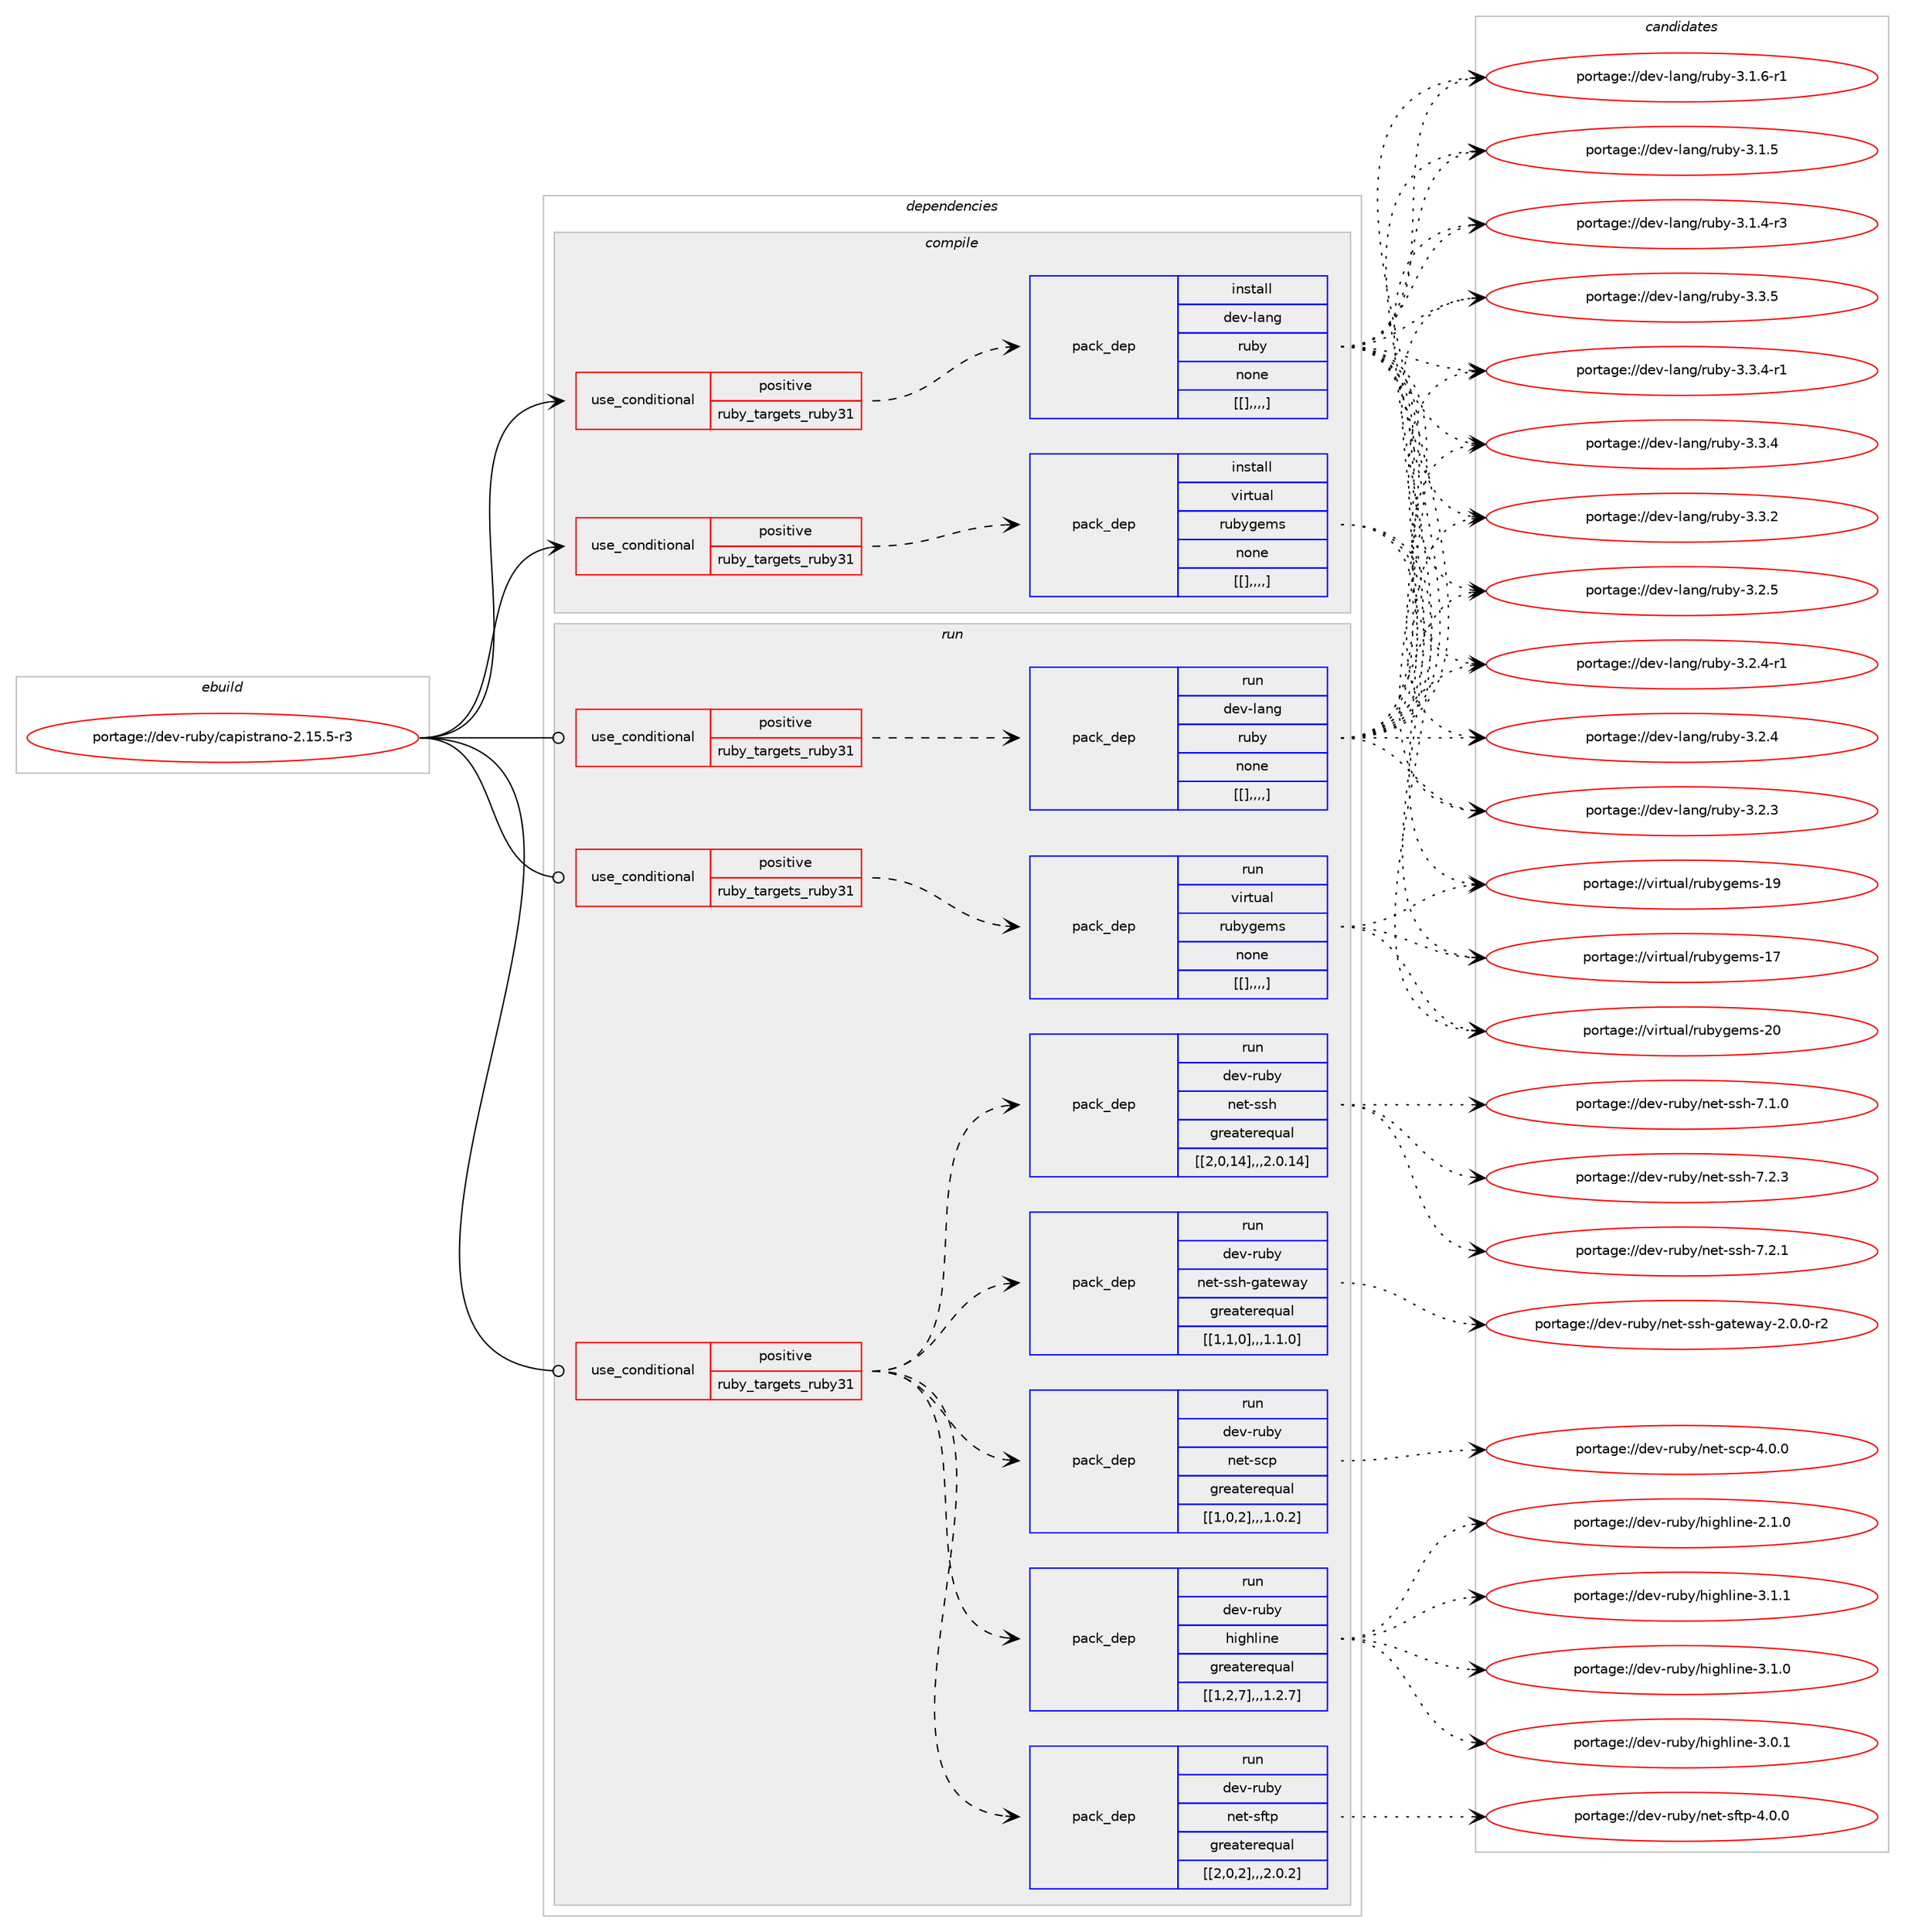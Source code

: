 digraph prolog {

# *************
# Graph options
# *************

newrank=true;
concentrate=true;
compound=true;
graph [rankdir=LR,fontname=Helvetica,fontsize=10,ranksep=1.5];#, ranksep=2.5, nodesep=0.2];
edge  [arrowhead=vee];
node  [fontname=Helvetica,fontsize=10];

# **********
# The ebuild
# **********

subgraph cluster_leftcol {
color=gray;
label=<<i>ebuild</i>>;
id [label="portage://dev-ruby/capistrano-2.15.5-r3", color=red, width=4, href="../dev-ruby/capistrano-2.15.5-r3.svg"];
}

# ****************
# The dependencies
# ****************

subgraph cluster_midcol {
color=gray;
label=<<i>dependencies</i>>;
subgraph cluster_compile {
fillcolor="#eeeeee";
style=filled;
label=<<i>compile</i>>;
subgraph cond46579 {
dependency181241 [label=<<TABLE BORDER="0" CELLBORDER="1" CELLSPACING="0" CELLPADDING="4"><TR><TD ROWSPAN="3" CELLPADDING="10">use_conditional</TD></TR><TR><TD>positive</TD></TR><TR><TD>ruby_targets_ruby31</TD></TR></TABLE>>, shape=none, color=red];
subgraph pack133378 {
dependency181242 [label=<<TABLE BORDER="0" CELLBORDER="1" CELLSPACING="0" CELLPADDING="4" WIDTH="220"><TR><TD ROWSPAN="6" CELLPADDING="30">pack_dep</TD></TR><TR><TD WIDTH="110">install</TD></TR><TR><TD>dev-lang</TD></TR><TR><TD>ruby</TD></TR><TR><TD>none</TD></TR><TR><TD>[[],,,,]</TD></TR></TABLE>>, shape=none, color=blue];
}
dependency181241:e -> dependency181242:w [weight=20,style="dashed",arrowhead="vee"];
}
id:e -> dependency181241:w [weight=20,style="solid",arrowhead="vee"];
subgraph cond46580 {
dependency181243 [label=<<TABLE BORDER="0" CELLBORDER="1" CELLSPACING="0" CELLPADDING="4"><TR><TD ROWSPAN="3" CELLPADDING="10">use_conditional</TD></TR><TR><TD>positive</TD></TR><TR><TD>ruby_targets_ruby31</TD></TR></TABLE>>, shape=none, color=red];
subgraph pack133379 {
dependency181244 [label=<<TABLE BORDER="0" CELLBORDER="1" CELLSPACING="0" CELLPADDING="4" WIDTH="220"><TR><TD ROWSPAN="6" CELLPADDING="30">pack_dep</TD></TR><TR><TD WIDTH="110">install</TD></TR><TR><TD>virtual</TD></TR><TR><TD>rubygems</TD></TR><TR><TD>none</TD></TR><TR><TD>[[],,,,]</TD></TR></TABLE>>, shape=none, color=blue];
}
dependency181243:e -> dependency181244:w [weight=20,style="dashed",arrowhead="vee"];
}
id:e -> dependency181243:w [weight=20,style="solid",arrowhead="vee"];
}
subgraph cluster_compileandrun {
fillcolor="#eeeeee";
style=filled;
label=<<i>compile and run</i>>;
}
subgraph cluster_run {
fillcolor="#eeeeee";
style=filled;
label=<<i>run</i>>;
subgraph cond46581 {
dependency181245 [label=<<TABLE BORDER="0" CELLBORDER="1" CELLSPACING="0" CELLPADDING="4"><TR><TD ROWSPAN="3" CELLPADDING="10">use_conditional</TD></TR><TR><TD>positive</TD></TR><TR><TD>ruby_targets_ruby31</TD></TR></TABLE>>, shape=none, color=red];
subgraph pack133380 {
dependency181246 [label=<<TABLE BORDER="0" CELLBORDER="1" CELLSPACING="0" CELLPADDING="4" WIDTH="220"><TR><TD ROWSPAN="6" CELLPADDING="30">pack_dep</TD></TR><TR><TD WIDTH="110">run</TD></TR><TR><TD>dev-lang</TD></TR><TR><TD>ruby</TD></TR><TR><TD>none</TD></TR><TR><TD>[[],,,,]</TD></TR></TABLE>>, shape=none, color=blue];
}
dependency181245:e -> dependency181246:w [weight=20,style="dashed",arrowhead="vee"];
}
id:e -> dependency181245:w [weight=20,style="solid",arrowhead="odot"];
subgraph cond46582 {
dependency181247 [label=<<TABLE BORDER="0" CELLBORDER="1" CELLSPACING="0" CELLPADDING="4"><TR><TD ROWSPAN="3" CELLPADDING="10">use_conditional</TD></TR><TR><TD>positive</TD></TR><TR><TD>ruby_targets_ruby31</TD></TR></TABLE>>, shape=none, color=red];
subgraph pack133381 {
dependency181248 [label=<<TABLE BORDER="0" CELLBORDER="1" CELLSPACING="0" CELLPADDING="4" WIDTH="220"><TR><TD ROWSPAN="6" CELLPADDING="30">pack_dep</TD></TR><TR><TD WIDTH="110">run</TD></TR><TR><TD>dev-ruby</TD></TR><TR><TD>net-ssh</TD></TR><TR><TD>greaterequal</TD></TR><TR><TD>[[2,0,14],,,2.0.14]</TD></TR></TABLE>>, shape=none, color=blue];
}
dependency181247:e -> dependency181248:w [weight=20,style="dashed",arrowhead="vee"];
subgraph pack133382 {
dependency181249 [label=<<TABLE BORDER="0" CELLBORDER="1" CELLSPACING="0" CELLPADDING="4" WIDTH="220"><TR><TD ROWSPAN="6" CELLPADDING="30">pack_dep</TD></TR><TR><TD WIDTH="110">run</TD></TR><TR><TD>dev-ruby</TD></TR><TR><TD>net-sftp</TD></TR><TR><TD>greaterequal</TD></TR><TR><TD>[[2,0,2],,,2.0.2]</TD></TR></TABLE>>, shape=none, color=blue];
}
dependency181247:e -> dependency181249:w [weight=20,style="dashed",arrowhead="vee"];
subgraph pack133383 {
dependency181250 [label=<<TABLE BORDER="0" CELLBORDER="1" CELLSPACING="0" CELLPADDING="4" WIDTH="220"><TR><TD ROWSPAN="6" CELLPADDING="30">pack_dep</TD></TR><TR><TD WIDTH="110">run</TD></TR><TR><TD>dev-ruby</TD></TR><TR><TD>net-scp</TD></TR><TR><TD>greaterequal</TD></TR><TR><TD>[[1,0,2],,,1.0.2]</TD></TR></TABLE>>, shape=none, color=blue];
}
dependency181247:e -> dependency181250:w [weight=20,style="dashed",arrowhead="vee"];
subgraph pack133384 {
dependency181251 [label=<<TABLE BORDER="0" CELLBORDER="1" CELLSPACING="0" CELLPADDING="4" WIDTH="220"><TR><TD ROWSPAN="6" CELLPADDING="30">pack_dep</TD></TR><TR><TD WIDTH="110">run</TD></TR><TR><TD>dev-ruby</TD></TR><TR><TD>net-ssh-gateway</TD></TR><TR><TD>greaterequal</TD></TR><TR><TD>[[1,1,0],,,1.1.0]</TD></TR></TABLE>>, shape=none, color=blue];
}
dependency181247:e -> dependency181251:w [weight=20,style="dashed",arrowhead="vee"];
subgraph pack133385 {
dependency181252 [label=<<TABLE BORDER="0" CELLBORDER="1" CELLSPACING="0" CELLPADDING="4" WIDTH="220"><TR><TD ROWSPAN="6" CELLPADDING="30">pack_dep</TD></TR><TR><TD WIDTH="110">run</TD></TR><TR><TD>dev-ruby</TD></TR><TR><TD>highline</TD></TR><TR><TD>greaterequal</TD></TR><TR><TD>[[1,2,7],,,1.2.7]</TD></TR></TABLE>>, shape=none, color=blue];
}
dependency181247:e -> dependency181252:w [weight=20,style="dashed",arrowhead="vee"];
}
id:e -> dependency181247:w [weight=20,style="solid",arrowhead="odot"];
subgraph cond46583 {
dependency181253 [label=<<TABLE BORDER="0" CELLBORDER="1" CELLSPACING="0" CELLPADDING="4"><TR><TD ROWSPAN="3" CELLPADDING="10">use_conditional</TD></TR><TR><TD>positive</TD></TR><TR><TD>ruby_targets_ruby31</TD></TR></TABLE>>, shape=none, color=red];
subgraph pack133386 {
dependency181254 [label=<<TABLE BORDER="0" CELLBORDER="1" CELLSPACING="0" CELLPADDING="4" WIDTH="220"><TR><TD ROWSPAN="6" CELLPADDING="30">pack_dep</TD></TR><TR><TD WIDTH="110">run</TD></TR><TR><TD>virtual</TD></TR><TR><TD>rubygems</TD></TR><TR><TD>none</TD></TR><TR><TD>[[],,,,]</TD></TR></TABLE>>, shape=none, color=blue];
}
dependency181253:e -> dependency181254:w [weight=20,style="dashed",arrowhead="vee"];
}
id:e -> dependency181253:w [weight=20,style="solid",arrowhead="odot"];
}
}

# **************
# The candidates
# **************

subgraph cluster_choices {
rank=same;
color=gray;
label=<<i>candidates</i>>;

subgraph choice133378 {
color=black;
nodesep=1;
choice10010111845108971101034711411798121455146514653 [label="portage://dev-lang/ruby-3.3.5", color=red, width=4,href="../dev-lang/ruby-3.3.5.svg"];
choice100101118451089711010347114117981214551465146524511449 [label="portage://dev-lang/ruby-3.3.4-r1", color=red, width=4,href="../dev-lang/ruby-3.3.4-r1.svg"];
choice10010111845108971101034711411798121455146514652 [label="portage://dev-lang/ruby-3.3.4", color=red, width=4,href="../dev-lang/ruby-3.3.4.svg"];
choice10010111845108971101034711411798121455146514650 [label="portage://dev-lang/ruby-3.3.2", color=red, width=4,href="../dev-lang/ruby-3.3.2.svg"];
choice10010111845108971101034711411798121455146504653 [label="portage://dev-lang/ruby-3.2.5", color=red, width=4,href="../dev-lang/ruby-3.2.5.svg"];
choice100101118451089711010347114117981214551465046524511449 [label="portage://dev-lang/ruby-3.2.4-r1", color=red, width=4,href="../dev-lang/ruby-3.2.4-r1.svg"];
choice10010111845108971101034711411798121455146504652 [label="portage://dev-lang/ruby-3.2.4", color=red, width=4,href="../dev-lang/ruby-3.2.4.svg"];
choice10010111845108971101034711411798121455146504651 [label="portage://dev-lang/ruby-3.2.3", color=red, width=4,href="../dev-lang/ruby-3.2.3.svg"];
choice100101118451089711010347114117981214551464946544511449 [label="portage://dev-lang/ruby-3.1.6-r1", color=red, width=4,href="../dev-lang/ruby-3.1.6-r1.svg"];
choice10010111845108971101034711411798121455146494653 [label="portage://dev-lang/ruby-3.1.5", color=red, width=4,href="../dev-lang/ruby-3.1.5.svg"];
choice100101118451089711010347114117981214551464946524511451 [label="portage://dev-lang/ruby-3.1.4-r3", color=red, width=4,href="../dev-lang/ruby-3.1.4-r3.svg"];
dependency181242:e -> choice10010111845108971101034711411798121455146514653:w [style=dotted,weight="100"];
dependency181242:e -> choice100101118451089711010347114117981214551465146524511449:w [style=dotted,weight="100"];
dependency181242:e -> choice10010111845108971101034711411798121455146514652:w [style=dotted,weight="100"];
dependency181242:e -> choice10010111845108971101034711411798121455146514650:w [style=dotted,weight="100"];
dependency181242:e -> choice10010111845108971101034711411798121455146504653:w [style=dotted,weight="100"];
dependency181242:e -> choice100101118451089711010347114117981214551465046524511449:w [style=dotted,weight="100"];
dependency181242:e -> choice10010111845108971101034711411798121455146504652:w [style=dotted,weight="100"];
dependency181242:e -> choice10010111845108971101034711411798121455146504651:w [style=dotted,weight="100"];
dependency181242:e -> choice100101118451089711010347114117981214551464946544511449:w [style=dotted,weight="100"];
dependency181242:e -> choice10010111845108971101034711411798121455146494653:w [style=dotted,weight="100"];
dependency181242:e -> choice100101118451089711010347114117981214551464946524511451:w [style=dotted,weight="100"];
}
subgraph choice133379 {
color=black;
nodesep=1;
choice118105114116117971084711411798121103101109115455048 [label="portage://virtual/rubygems-20", color=red, width=4,href="../virtual/rubygems-20.svg"];
choice118105114116117971084711411798121103101109115454957 [label="portage://virtual/rubygems-19", color=red, width=4,href="../virtual/rubygems-19.svg"];
choice118105114116117971084711411798121103101109115454955 [label="portage://virtual/rubygems-17", color=red, width=4,href="../virtual/rubygems-17.svg"];
dependency181244:e -> choice118105114116117971084711411798121103101109115455048:w [style=dotted,weight="100"];
dependency181244:e -> choice118105114116117971084711411798121103101109115454957:w [style=dotted,weight="100"];
dependency181244:e -> choice118105114116117971084711411798121103101109115454955:w [style=dotted,weight="100"];
}
subgraph choice133380 {
color=black;
nodesep=1;
choice10010111845108971101034711411798121455146514653 [label="portage://dev-lang/ruby-3.3.5", color=red, width=4,href="../dev-lang/ruby-3.3.5.svg"];
choice100101118451089711010347114117981214551465146524511449 [label="portage://dev-lang/ruby-3.3.4-r1", color=red, width=4,href="../dev-lang/ruby-3.3.4-r1.svg"];
choice10010111845108971101034711411798121455146514652 [label="portage://dev-lang/ruby-3.3.4", color=red, width=4,href="../dev-lang/ruby-3.3.4.svg"];
choice10010111845108971101034711411798121455146514650 [label="portage://dev-lang/ruby-3.3.2", color=red, width=4,href="../dev-lang/ruby-3.3.2.svg"];
choice10010111845108971101034711411798121455146504653 [label="portage://dev-lang/ruby-3.2.5", color=red, width=4,href="../dev-lang/ruby-3.2.5.svg"];
choice100101118451089711010347114117981214551465046524511449 [label="portage://dev-lang/ruby-3.2.4-r1", color=red, width=4,href="../dev-lang/ruby-3.2.4-r1.svg"];
choice10010111845108971101034711411798121455146504652 [label="portage://dev-lang/ruby-3.2.4", color=red, width=4,href="../dev-lang/ruby-3.2.4.svg"];
choice10010111845108971101034711411798121455146504651 [label="portage://dev-lang/ruby-3.2.3", color=red, width=4,href="../dev-lang/ruby-3.2.3.svg"];
choice100101118451089711010347114117981214551464946544511449 [label="portage://dev-lang/ruby-3.1.6-r1", color=red, width=4,href="../dev-lang/ruby-3.1.6-r1.svg"];
choice10010111845108971101034711411798121455146494653 [label="portage://dev-lang/ruby-3.1.5", color=red, width=4,href="../dev-lang/ruby-3.1.5.svg"];
choice100101118451089711010347114117981214551464946524511451 [label="portage://dev-lang/ruby-3.1.4-r3", color=red, width=4,href="../dev-lang/ruby-3.1.4-r3.svg"];
dependency181246:e -> choice10010111845108971101034711411798121455146514653:w [style=dotted,weight="100"];
dependency181246:e -> choice100101118451089711010347114117981214551465146524511449:w [style=dotted,weight="100"];
dependency181246:e -> choice10010111845108971101034711411798121455146514652:w [style=dotted,weight="100"];
dependency181246:e -> choice10010111845108971101034711411798121455146514650:w [style=dotted,weight="100"];
dependency181246:e -> choice10010111845108971101034711411798121455146504653:w [style=dotted,weight="100"];
dependency181246:e -> choice100101118451089711010347114117981214551465046524511449:w [style=dotted,weight="100"];
dependency181246:e -> choice10010111845108971101034711411798121455146504652:w [style=dotted,weight="100"];
dependency181246:e -> choice10010111845108971101034711411798121455146504651:w [style=dotted,weight="100"];
dependency181246:e -> choice100101118451089711010347114117981214551464946544511449:w [style=dotted,weight="100"];
dependency181246:e -> choice10010111845108971101034711411798121455146494653:w [style=dotted,weight="100"];
dependency181246:e -> choice100101118451089711010347114117981214551464946524511451:w [style=dotted,weight="100"];
}
subgraph choice133381 {
color=black;
nodesep=1;
choice10010111845114117981214711010111645115115104455546504651 [label="portage://dev-ruby/net-ssh-7.2.3", color=red, width=4,href="../dev-ruby/net-ssh-7.2.3.svg"];
choice10010111845114117981214711010111645115115104455546504649 [label="portage://dev-ruby/net-ssh-7.2.1", color=red, width=4,href="../dev-ruby/net-ssh-7.2.1.svg"];
choice10010111845114117981214711010111645115115104455546494648 [label="portage://dev-ruby/net-ssh-7.1.0", color=red, width=4,href="../dev-ruby/net-ssh-7.1.0.svg"];
dependency181248:e -> choice10010111845114117981214711010111645115115104455546504651:w [style=dotted,weight="100"];
dependency181248:e -> choice10010111845114117981214711010111645115115104455546504649:w [style=dotted,weight="100"];
dependency181248:e -> choice10010111845114117981214711010111645115115104455546494648:w [style=dotted,weight="100"];
}
subgraph choice133382 {
color=black;
nodesep=1;
choice10010111845114117981214711010111645115102116112455246484648 [label="portage://dev-ruby/net-sftp-4.0.0", color=red, width=4,href="../dev-ruby/net-sftp-4.0.0.svg"];
dependency181249:e -> choice10010111845114117981214711010111645115102116112455246484648:w [style=dotted,weight="100"];
}
subgraph choice133383 {
color=black;
nodesep=1;
choice1001011184511411798121471101011164511599112455246484648 [label="portage://dev-ruby/net-scp-4.0.0", color=red, width=4,href="../dev-ruby/net-scp-4.0.0.svg"];
dependency181250:e -> choice1001011184511411798121471101011164511599112455246484648:w [style=dotted,weight="100"];
}
subgraph choice133384 {
color=black;
nodesep=1;
choice100101118451141179812147110101116451151151044510397116101119971214550464846484511450 [label="portage://dev-ruby/net-ssh-gateway-2.0.0-r2", color=red, width=4,href="../dev-ruby/net-ssh-gateway-2.0.0-r2.svg"];
dependency181251:e -> choice100101118451141179812147110101116451151151044510397116101119971214550464846484511450:w [style=dotted,weight="100"];
}
subgraph choice133385 {
color=black;
nodesep=1;
choice100101118451141179812147104105103104108105110101455146494649 [label="portage://dev-ruby/highline-3.1.1", color=red, width=4,href="../dev-ruby/highline-3.1.1.svg"];
choice100101118451141179812147104105103104108105110101455146494648 [label="portage://dev-ruby/highline-3.1.0", color=red, width=4,href="../dev-ruby/highline-3.1.0.svg"];
choice100101118451141179812147104105103104108105110101455146484649 [label="portage://dev-ruby/highline-3.0.1", color=red, width=4,href="../dev-ruby/highline-3.0.1.svg"];
choice100101118451141179812147104105103104108105110101455046494648 [label="portage://dev-ruby/highline-2.1.0", color=red, width=4,href="../dev-ruby/highline-2.1.0.svg"];
dependency181252:e -> choice100101118451141179812147104105103104108105110101455146494649:w [style=dotted,weight="100"];
dependency181252:e -> choice100101118451141179812147104105103104108105110101455146494648:w [style=dotted,weight="100"];
dependency181252:e -> choice100101118451141179812147104105103104108105110101455146484649:w [style=dotted,weight="100"];
dependency181252:e -> choice100101118451141179812147104105103104108105110101455046494648:w [style=dotted,weight="100"];
}
subgraph choice133386 {
color=black;
nodesep=1;
choice118105114116117971084711411798121103101109115455048 [label="portage://virtual/rubygems-20", color=red, width=4,href="../virtual/rubygems-20.svg"];
choice118105114116117971084711411798121103101109115454957 [label="portage://virtual/rubygems-19", color=red, width=4,href="../virtual/rubygems-19.svg"];
choice118105114116117971084711411798121103101109115454955 [label="portage://virtual/rubygems-17", color=red, width=4,href="../virtual/rubygems-17.svg"];
dependency181254:e -> choice118105114116117971084711411798121103101109115455048:w [style=dotted,weight="100"];
dependency181254:e -> choice118105114116117971084711411798121103101109115454957:w [style=dotted,weight="100"];
dependency181254:e -> choice118105114116117971084711411798121103101109115454955:w [style=dotted,weight="100"];
}
}

}
